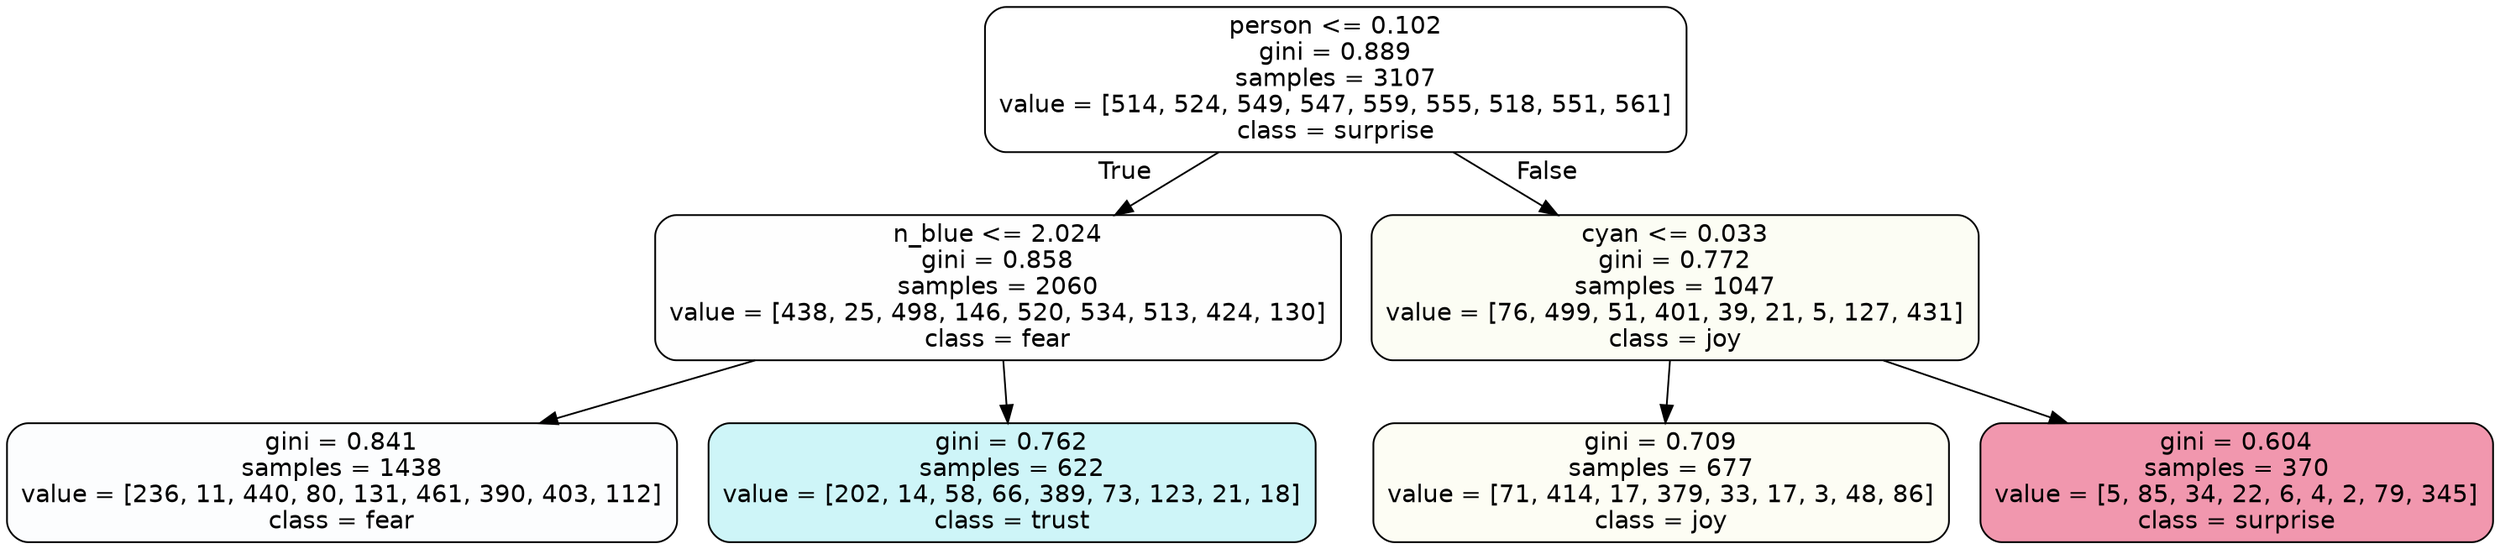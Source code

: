 digraph Tree {
node [shape=box, style="filled, rounded", color="black", fontname=helvetica] ;
edge [fontname=helvetica] ;
0 [label="person <= 0.102\ngini = 0.889\nsamples = 3107\nvalue = [514, 524, 549, 547, 559, 555, 518, 551, 561]\nclass = surprise", fillcolor="#e5396400"] ;
1 [label="n_blue <= 2.024\ngini = 0.858\nsamples = 2060\nvalue = [438, 25, 498, 146, 520, 534, 513, 424, 130]\nclass = fear", fillcolor="#3964e501"] ;
0 -> 1 [labeldistance=2.5, labelangle=45, headlabel="True"] ;
2 [label="gini = 0.841\nsamples = 1438\nvalue = [236, 11, 440, 80, 131, 461, 390, 403, 112]\nclass = fear", fillcolor="#3964e503"] ;
1 -> 2 ;
3 [label="gini = 0.762\nsamples = 622\nvalue = [202, 14, 58, 66, 389, 73, 123, 21, 18]\nclass = trust", fillcolor="#39d7e53f"] ;
1 -> 3 ;
4 [label="cyan <= 0.033\ngini = 0.772\nsamples = 1047\nvalue = [76, 499, 51, 401, 39, 21, 5, 127, 431]\nclass = joy", fillcolor="#d7e5390e"] ;
0 -> 4 [labeldistance=2.5, labelangle=-45, headlabel="False"] ;
5 [label="gini = 0.709\nsamples = 677\nvalue = [71, 414, 17, 379, 33, 17, 3, 48, 86]\nclass = joy", fillcolor="#d7e5390d"] ;
4 -> 5 ;
6 [label="gini = 0.604\nsamples = 370\nvalue = [5, 85, 34, 22, 6, 4, 2, 79, 345]\nclass = surprise", fillcolor="#e5396485"] ;
4 -> 6 ;
}
